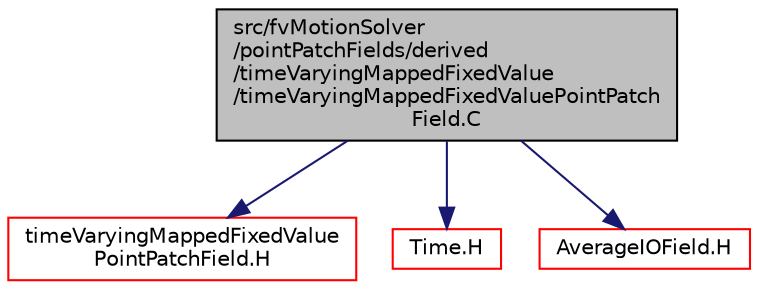 digraph "src/fvMotionSolver/pointPatchFields/derived/timeVaryingMappedFixedValue/timeVaryingMappedFixedValuePointPatchField.C"
{
  bgcolor="transparent";
  edge [fontname="Helvetica",fontsize="10",labelfontname="Helvetica",labelfontsize="10"];
  node [fontname="Helvetica",fontsize="10",shape=record];
  Node1 [label="src/fvMotionSolver\l/pointPatchFields/derived\l/timeVaryingMappedFixedValue\l/timeVaryingMappedFixedValuePointPatch\lField.C",height=0.2,width=0.4,color="black", fillcolor="grey75", style="filled", fontcolor="black"];
  Node1 -> Node2 [color="midnightblue",fontsize="10",style="solid",fontname="Helvetica"];
  Node2 [label="timeVaryingMappedFixedValue\lPointPatchField.H",height=0.2,width=0.4,color="red",URL="$a06533.html"];
  Node1 -> Node3 [color="midnightblue",fontsize="10",style="solid",fontname="Helvetica"];
  Node3 [label="Time.H",height=0.2,width=0.4,color="red",URL="$a08162.html"];
  Node1 -> Node4 [color="midnightblue",fontsize="10",style="solid",fontname="Helvetica"];
  Node4 [label="AverageIOField.H",height=0.2,width=0.4,color="red",URL="$a05602.html"];
}
